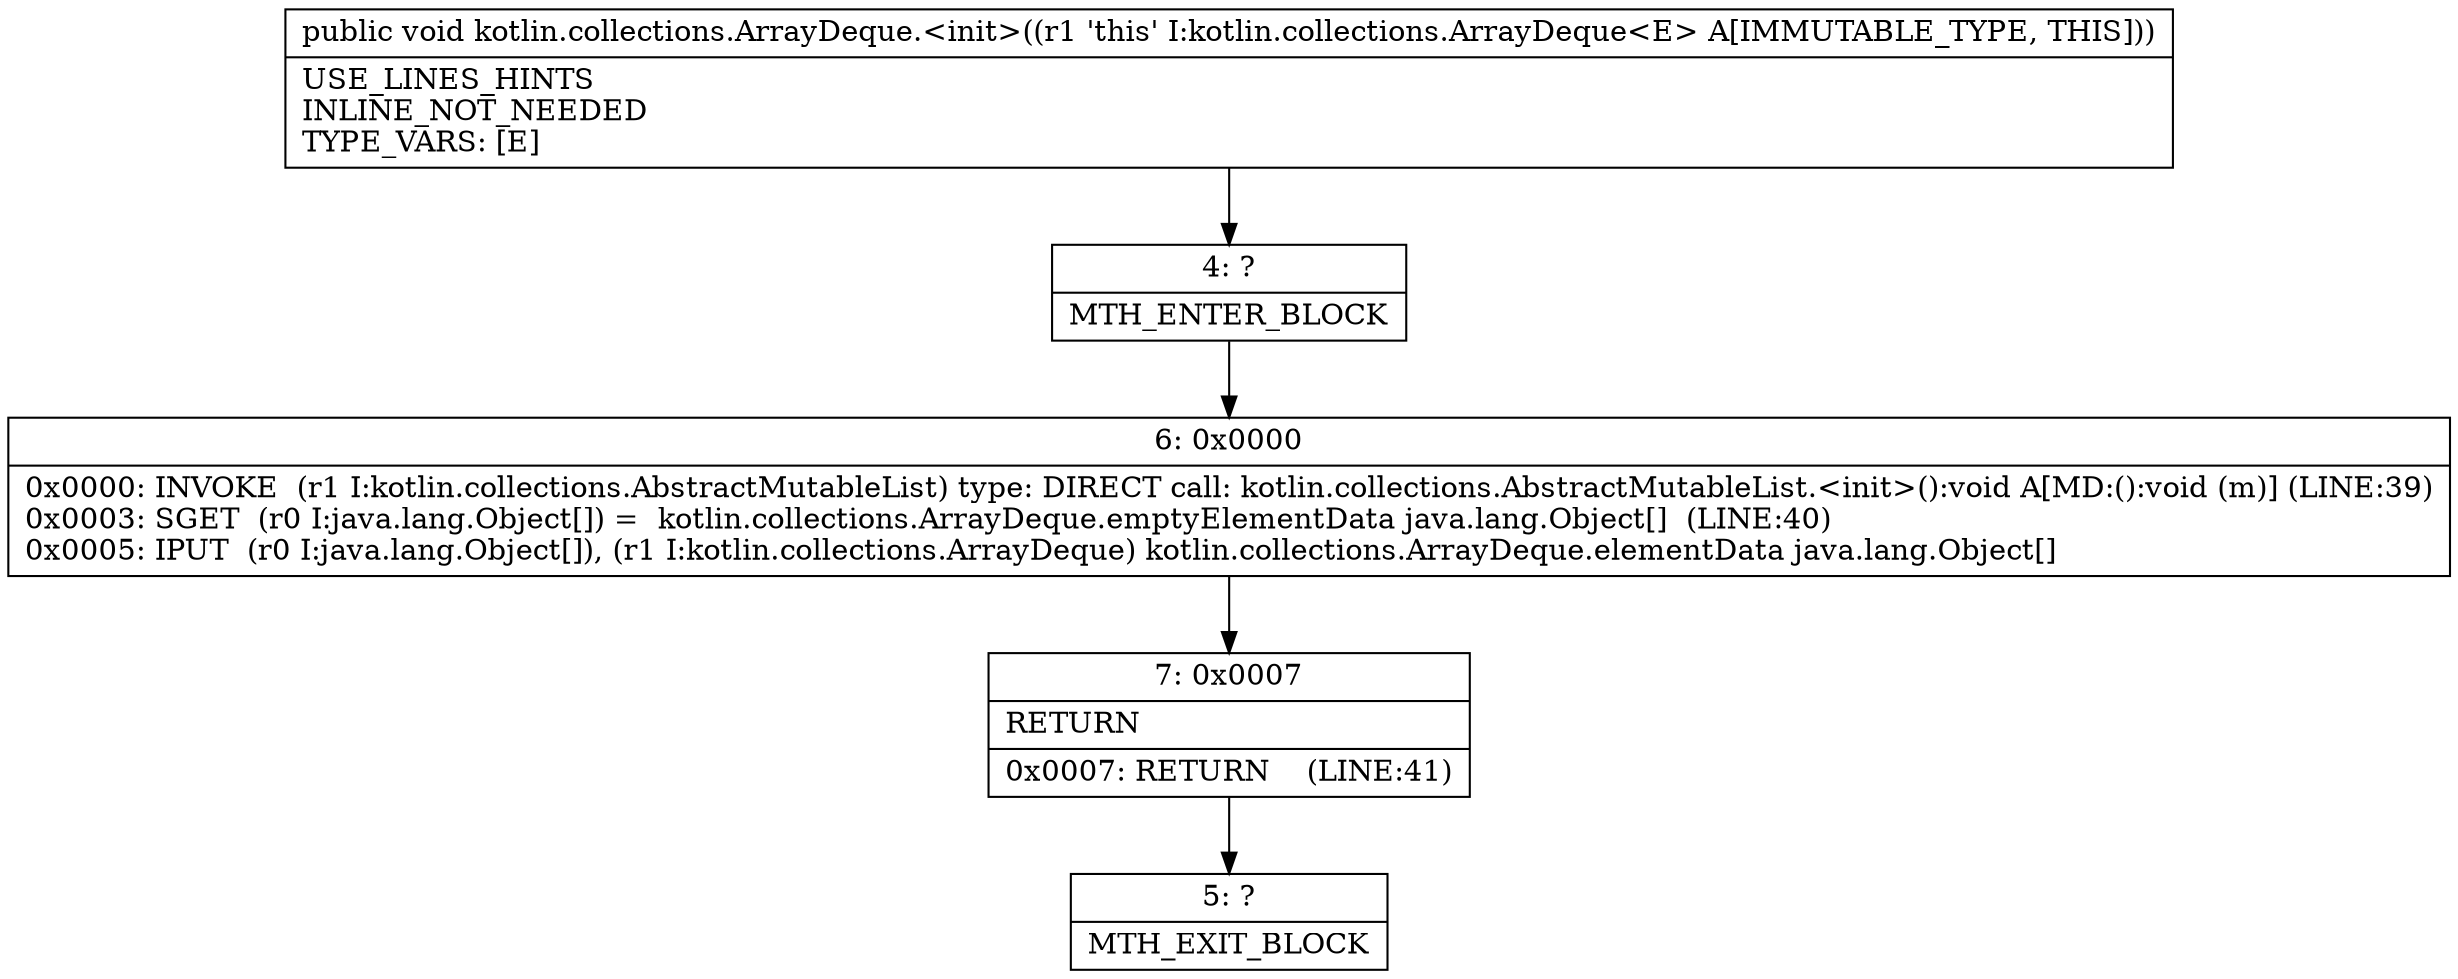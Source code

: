digraph "CFG forkotlin.collections.ArrayDeque.\<init\>()V" {
Node_4 [shape=record,label="{4\:\ ?|MTH_ENTER_BLOCK\l}"];
Node_6 [shape=record,label="{6\:\ 0x0000|0x0000: INVOKE  (r1 I:kotlin.collections.AbstractMutableList) type: DIRECT call: kotlin.collections.AbstractMutableList.\<init\>():void A[MD:():void (m)] (LINE:39)\l0x0003: SGET  (r0 I:java.lang.Object[]) =  kotlin.collections.ArrayDeque.emptyElementData java.lang.Object[]  (LINE:40)\l0x0005: IPUT  (r0 I:java.lang.Object[]), (r1 I:kotlin.collections.ArrayDeque) kotlin.collections.ArrayDeque.elementData java.lang.Object[] \l}"];
Node_7 [shape=record,label="{7\:\ 0x0007|RETURN\l|0x0007: RETURN    (LINE:41)\l}"];
Node_5 [shape=record,label="{5\:\ ?|MTH_EXIT_BLOCK\l}"];
MethodNode[shape=record,label="{public void kotlin.collections.ArrayDeque.\<init\>((r1 'this' I:kotlin.collections.ArrayDeque\<E\> A[IMMUTABLE_TYPE, THIS]))  | USE_LINES_HINTS\lINLINE_NOT_NEEDED\lTYPE_VARS: [E]\l}"];
MethodNode -> Node_4;Node_4 -> Node_6;
Node_6 -> Node_7;
Node_7 -> Node_5;
}

